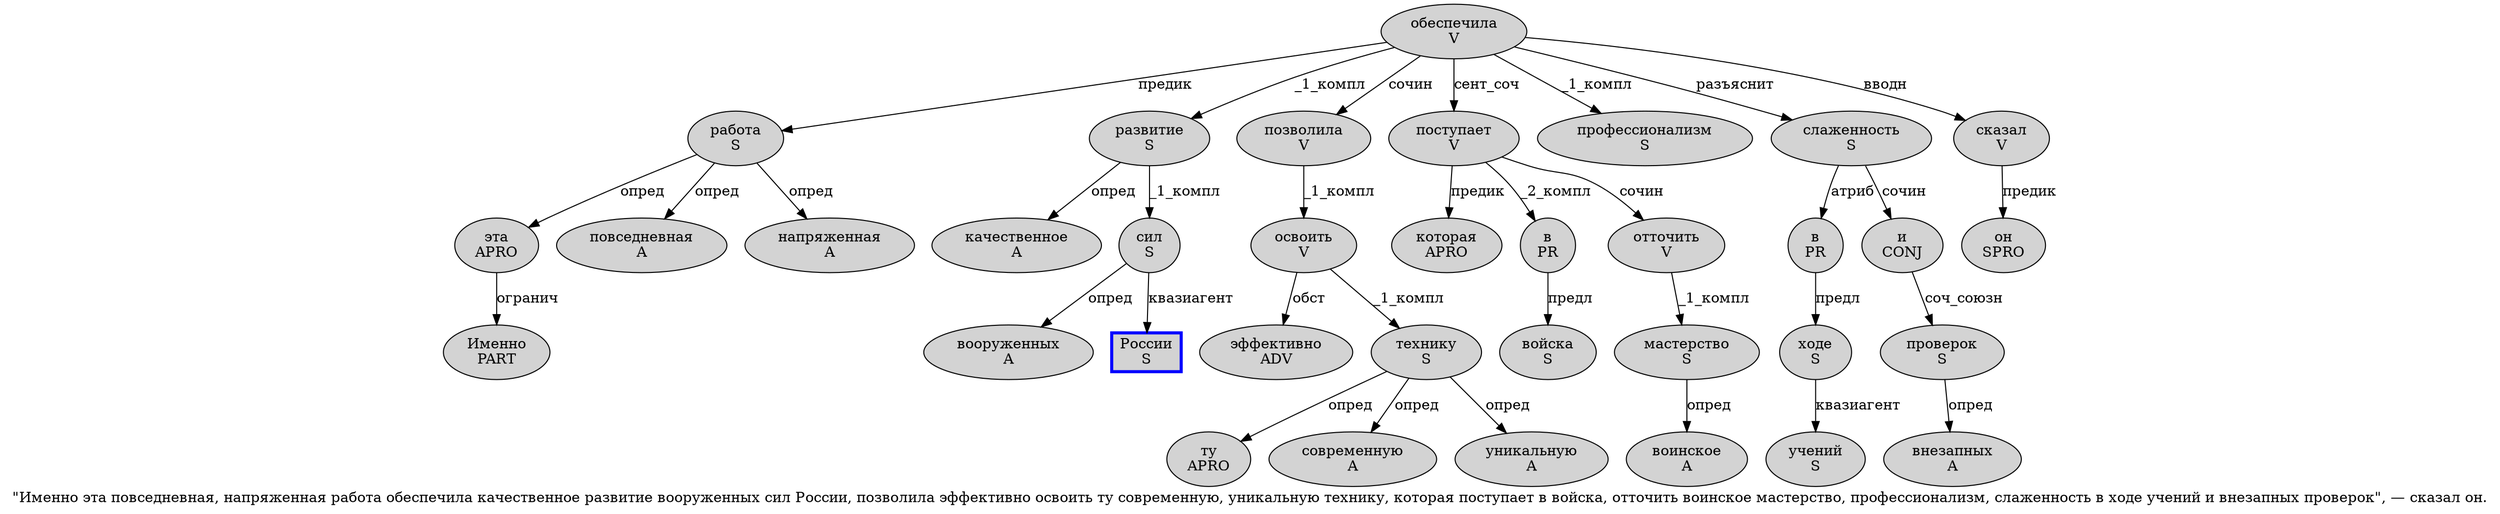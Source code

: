 digraph SENTENCE_82 {
	graph [label="\"Именно эта повседневная, напряженная работа обеспечила качественное развитие вооруженных сил России, позволила эффективно освоить ту современную, уникальную технику, которая поступает в войска, отточить воинское мастерство, профессионализм, слаженность в ходе учений и внезапных проверок\", — сказал он."]
	node [style=filled]
		1 [label="Именно
PART" color="" fillcolor=lightgray penwidth=1 shape=ellipse]
		2 [label="эта
APRO" color="" fillcolor=lightgray penwidth=1 shape=ellipse]
		3 [label="повседневная
A" color="" fillcolor=lightgray penwidth=1 shape=ellipse]
		5 [label="напряженная
A" color="" fillcolor=lightgray penwidth=1 shape=ellipse]
		6 [label="работа
S" color="" fillcolor=lightgray penwidth=1 shape=ellipse]
		7 [label="обеспечила
V" color="" fillcolor=lightgray penwidth=1 shape=ellipse]
		8 [label="качественное
A" color="" fillcolor=lightgray penwidth=1 shape=ellipse]
		9 [label="развитие
S" color="" fillcolor=lightgray penwidth=1 shape=ellipse]
		10 [label="вооруженных
A" color="" fillcolor=lightgray penwidth=1 shape=ellipse]
		11 [label="сил
S" color="" fillcolor=lightgray penwidth=1 shape=ellipse]
		12 [label="России
S" color=blue fillcolor=lightgray penwidth=3 shape=box]
		14 [label="позволила
V" color="" fillcolor=lightgray penwidth=1 shape=ellipse]
		15 [label="эффективно
ADV" color="" fillcolor=lightgray penwidth=1 shape=ellipse]
		16 [label="освоить
V" color="" fillcolor=lightgray penwidth=1 shape=ellipse]
		17 [label="ту
APRO" color="" fillcolor=lightgray penwidth=1 shape=ellipse]
		18 [label="современную
A" color="" fillcolor=lightgray penwidth=1 shape=ellipse]
		20 [label="уникальную
A" color="" fillcolor=lightgray penwidth=1 shape=ellipse]
		21 [label="технику
S" color="" fillcolor=lightgray penwidth=1 shape=ellipse]
		23 [label="которая
APRO" color="" fillcolor=lightgray penwidth=1 shape=ellipse]
		24 [label="поступает
V" color="" fillcolor=lightgray penwidth=1 shape=ellipse]
		25 [label="в
PR" color="" fillcolor=lightgray penwidth=1 shape=ellipse]
		26 [label="войска
S" color="" fillcolor=lightgray penwidth=1 shape=ellipse]
		28 [label="отточить
V" color="" fillcolor=lightgray penwidth=1 shape=ellipse]
		29 [label="воинское
A" color="" fillcolor=lightgray penwidth=1 shape=ellipse]
		30 [label="мастерство
S" color="" fillcolor=lightgray penwidth=1 shape=ellipse]
		32 [label="профессионализм
S" color="" fillcolor=lightgray penwidth=1 shape=ellipse]
		34 [label="слаженность
S" color="" fillcolor=lightgray penwidth=1 shape=ellipse]
		35 [label="в
PR" color="" fillcolor=lightgray penwidth=1 shape=ellipse]
		36 [label="ходе
S" color="" fillcolor=lightgray penwidth=1 shape=ellipse]
		37 [label="учений
S" color="" fillcolor=lightgray penwidth=1 shape=ellipse]
		38 [label="и
CONJ" color="" fillcolor=lightgray penwidth=1 shape=ellipse]
		39 [label="внезапных
A" color="" fillcolor=lightgray penwidth=1 shape=ellipse]
		40 [label="проверок
S" color="" fillcolor=lightgray penwidth=1 shape=ellipse]
		44 [label="сказал
V" color="" fillcolor=lightgray penwidth=1 shape=ellipse]
		45 [label="он
SPRO" color="" fillcolor=lightgray penwidth=1 shape=ellipse]
			25 -> 26 [label="предл"]
			2 -> 1 [label="огранич"]
			44 -> 45 [label="предик"]
			16 -> 15 [label="обст"]
			16 -> 21 [label="_1_компл"]
			24 -> 23 [label="предик"]
			24 -> 25 [label="_2_компл"]
			24 -> 28 [label="сочин"]
			7 -> 6 [label="предик"]
			7 -> 9 [label="_1_компл"]
			7 -> 14 [label="сочин"]
			7 -> 24 [label="сент_соч"]
			7 -> 32 [label="_1_компл"]
			7 -> 34 [label="разъяснит"]
			7 -> 44 [label="вводн"]
			14 -> 16 [label="_1_компл"]
			21 -> 17 [label="опред"]
			21 -> 18 [label="опред"]
			21 -> 20 [label="опред"]
			11 -> 10 [label="опред"]
			11 -> 12 [label="квазиагент"]
			38 -> 40 [label="соч_союзн"]
			9 -> 8 [label="опред"]
			9 -> 11 [label="_1_компл"]
			35 -> 36 [label="предл"]
			36 -> 37 [label="квазиагент"]
			28 -> 30 [label="_1_компл"]
			6 -> 2 [label="опред"]
			6 -> 3 [label="опред"]
			6 -> 5 [label="опред"]
			40 -> 39 [label="опред"]
			30 -> 29 [label="опред"]
			34 -> 35 [label="атриб"]
			34 -> 38 [label="сочин"]
}